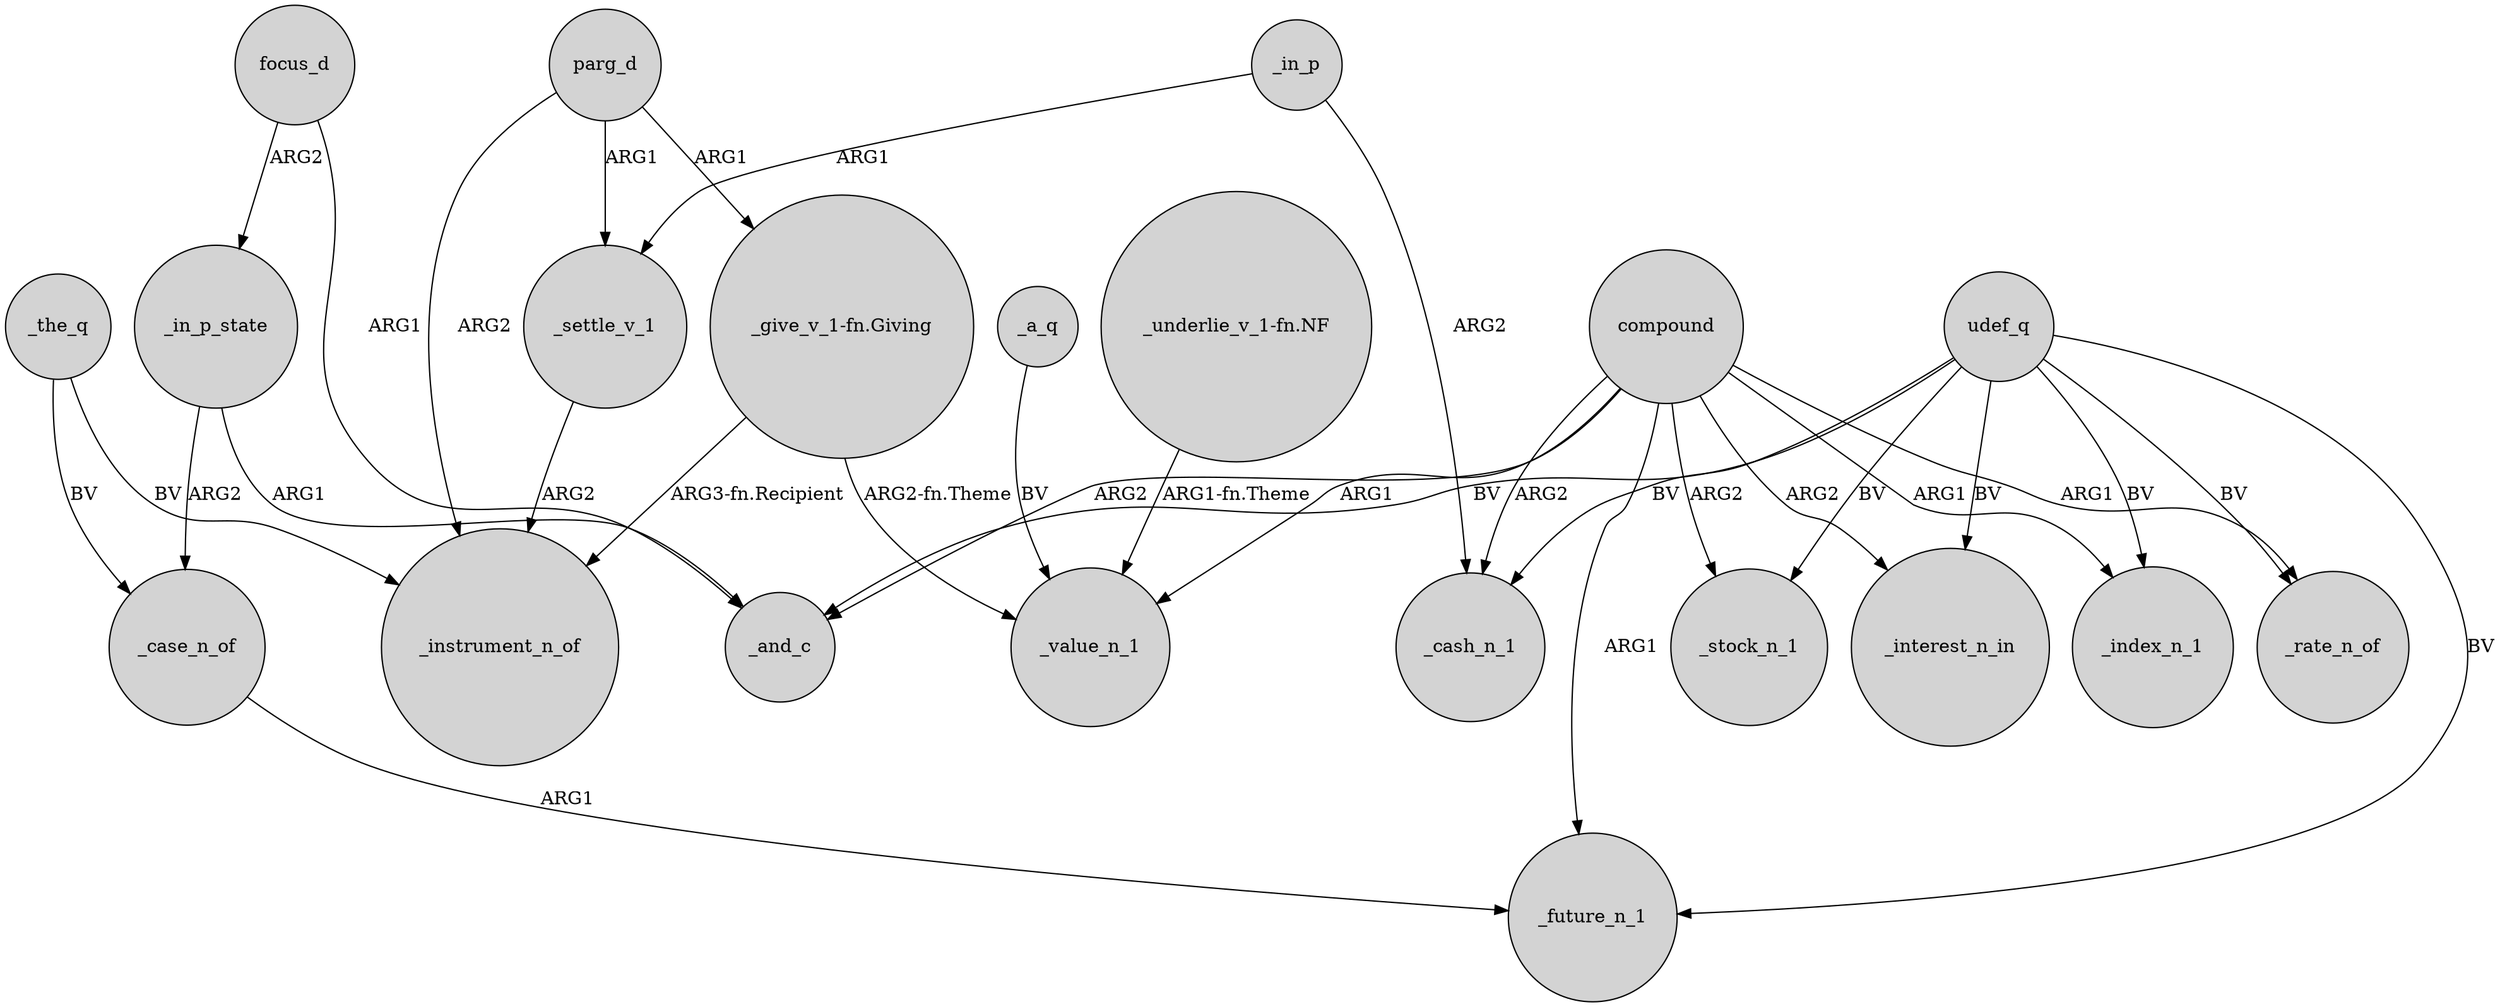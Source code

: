 digraph {
	node [shape=circle style=filled]
	_in_p_state -> _and_c [label=ARG1]
	compound -> _future_n_1 [label=ARG1]
	_settle_v_1 -> _instrument_n_of [label=ARG2]
	_case_n_of -> _future_n_1 [label=ARG1]
	udef_q -> _cash_n_1 [label=BV]
	_the_q -> _case_n_of [label=BV]
	parg_d -> _settle_v_1 [label=ARG1]
	focus_d -> _in_p_state [label=ARG2]
	compound -> _rate_n_of [label=ARG1]
	_the_q -> _instrument_n_of [label=BV]
	udef_q -> _rate_n_of [label=BV]
	udef_q -> _interest_n_in [label=BV]
	udef_q -> _index_n_1 [label=BV]
	compound -> _interest_n_in [label=ARG2]
	compound -> _stock_n_1 [label=ARG2]
	compound -> _and_c [label=ARG2]
	udef_q -> _stock_n_1 [label=BV]
	_in_p -> _settle_v_1 [label=ARG1]
	_in_p_state -> _case_n_of [label=ARG2]
	focus_d -> _and_c [label=ARG1]
	udef_q -> _future_n_1 [label=BV]
	"_give_v_1-fn.Giving" -> _value_n_1 [label="ARG2-fn.Theme"]
	_in_p -> _cash_n_1 [label=ARG2]
	"_give_v_1-fn.Giving" -> _instrument_n_of [label="ARG3-fn.Recipient"]
	_a_q -> _value_n_1 [label=BV]
	"_underlie_v_1-fn.NF" -> _value_n_1 [label="ARG1-fn.Theme"]
	compound -> _cash_n_1 [label=ARG2]
	parg_d -> _instrument_n_of [label=ARG2]
	udef_q -> _and_c [label=BV]
	compound -> _value_n_1 [label=ARG1]
	compound -> _index_n_1 [label=ARG1]
	parg_d -> "_give_v_1-fn.Giving" [label=ARG1]
}
